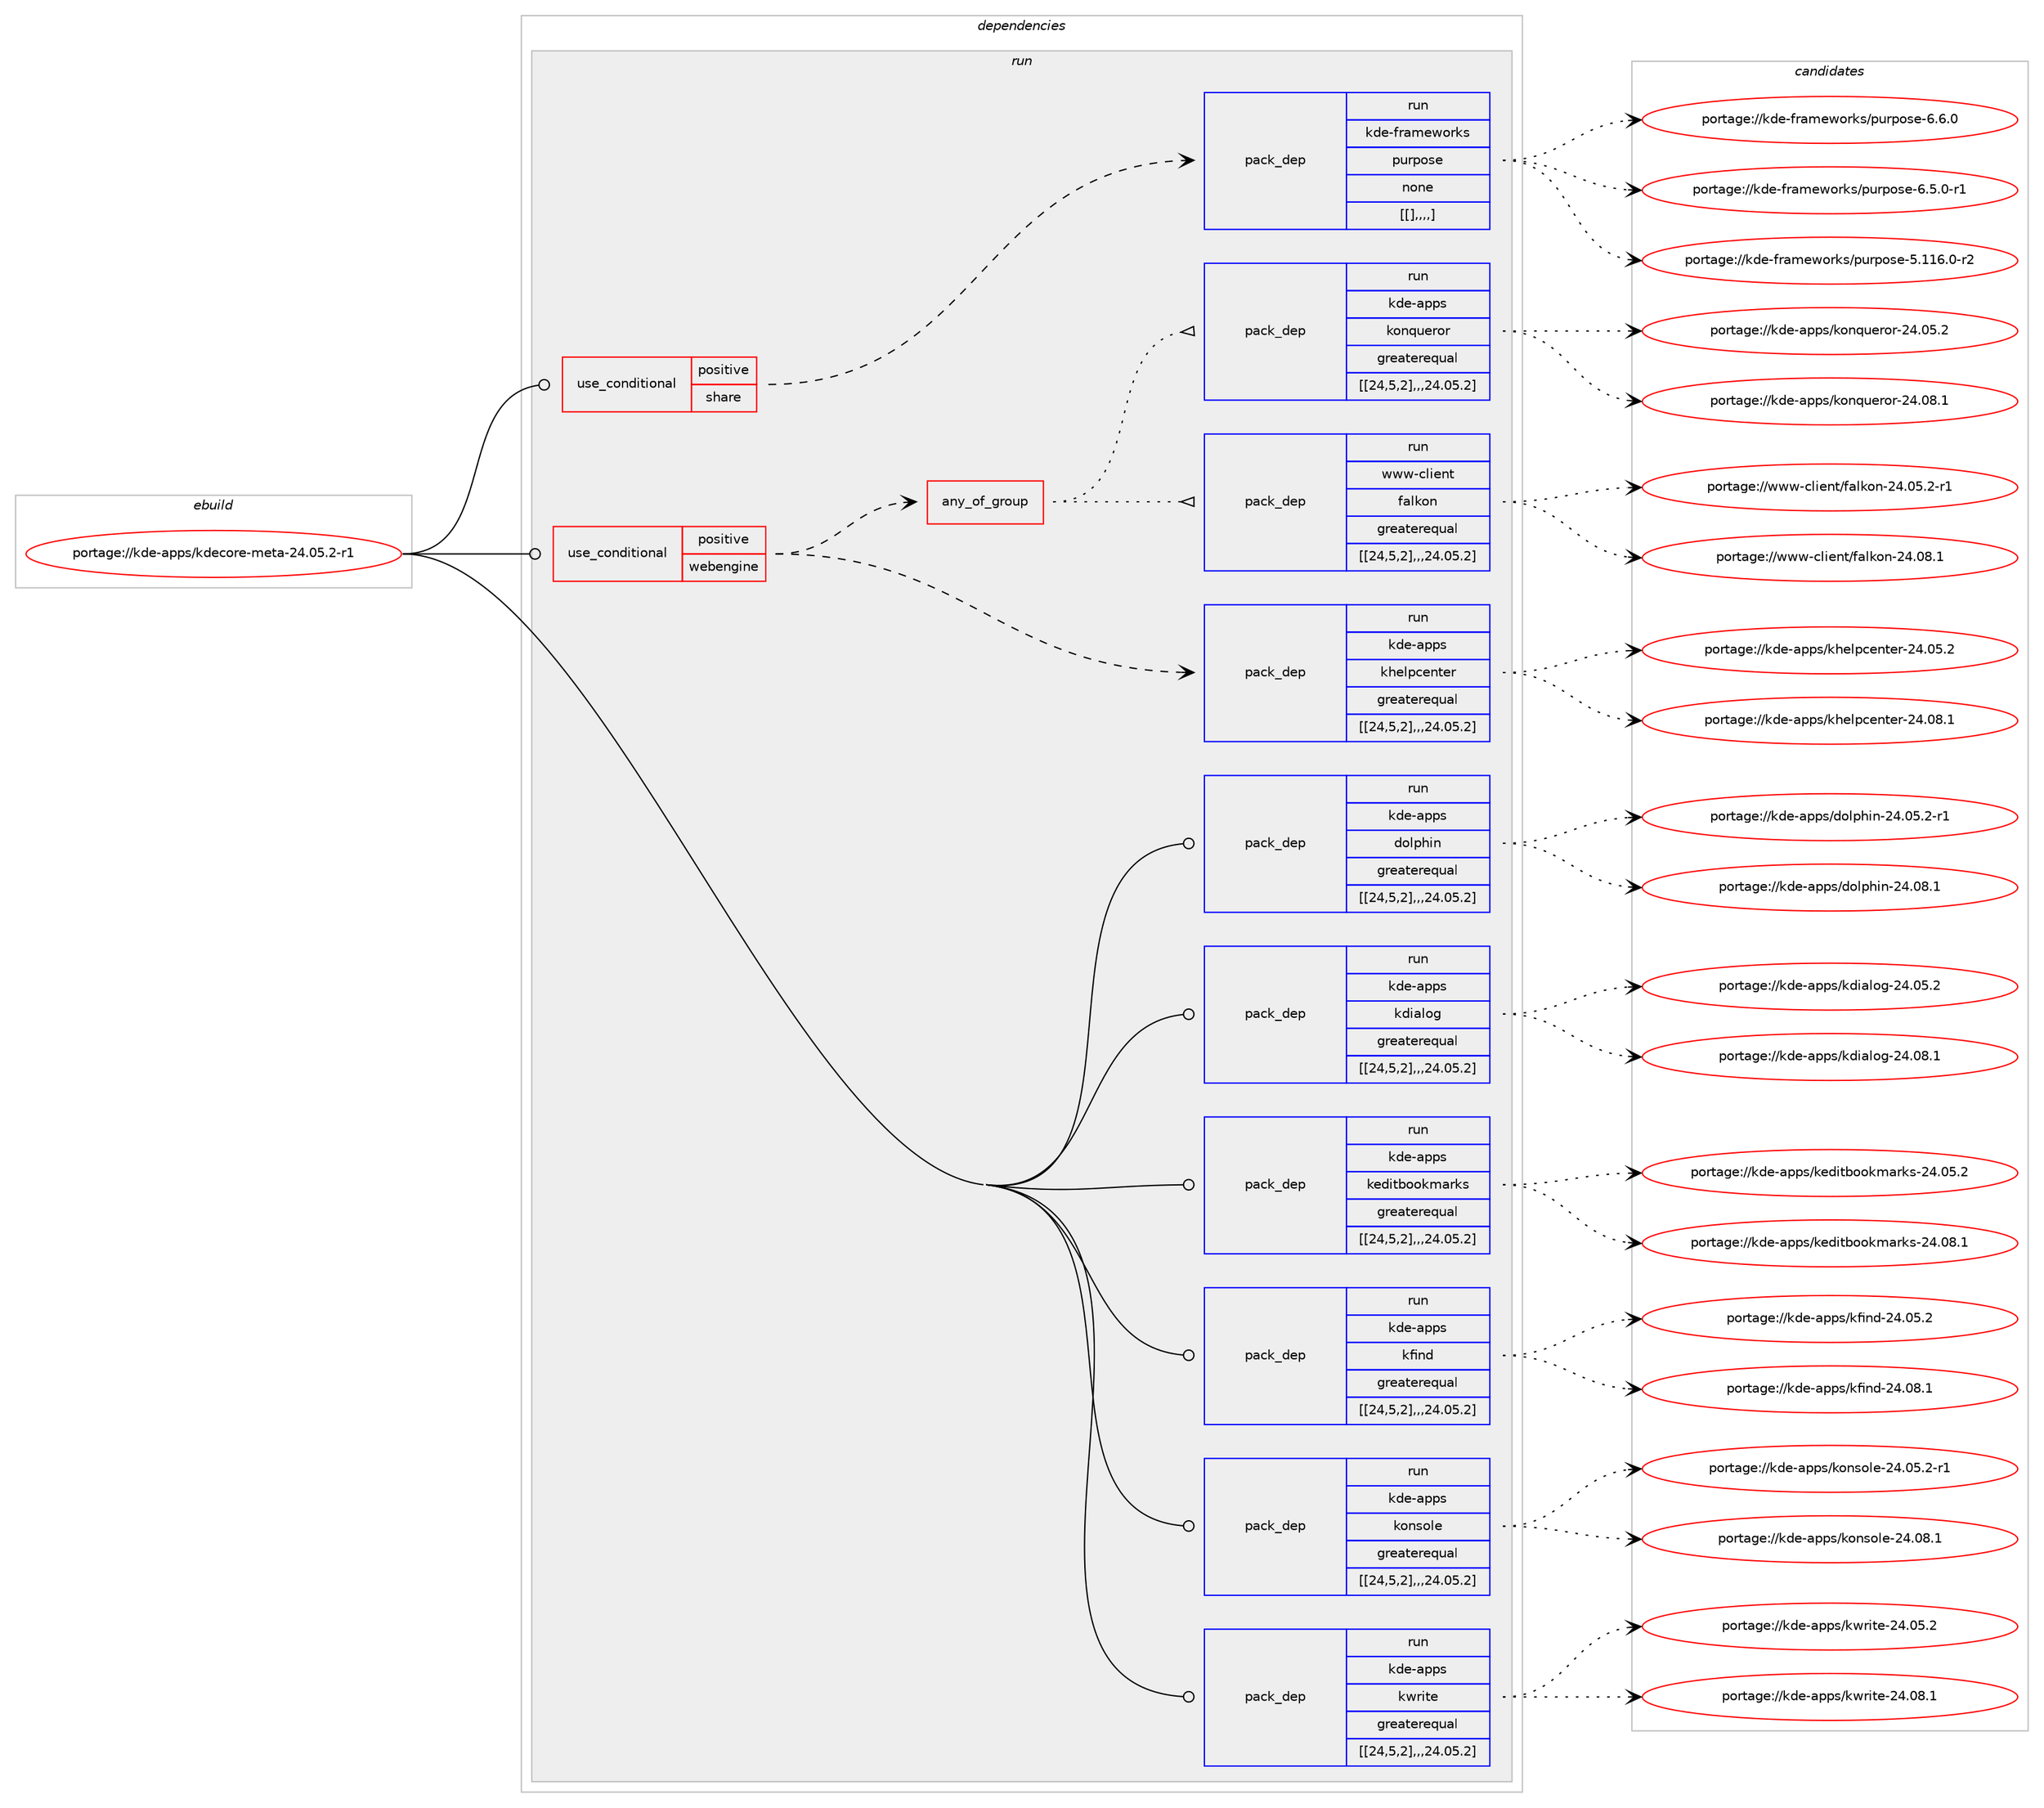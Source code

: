 digraph prolog {

# *************
# Graph options
# *************

newrank=true;
concentrate=true;
compound=true;
graph [rankdir=LR,fontname=Helvetica,fontsize=10,ranksep=1.5];#, ranksep=2.5, nodesep=0.2];
edge  [arrowhead=vee];
node  [fontname=Helvetica,fontsize=10];

# **********
# The ebuild
# **********

subgraph cluster_leftcol {
color=gray;
label=<<i>ebuild</i>>;
id [label="portage://kde-apps/kdecore-meta-24.05.2-r1", color=red, width=4, href="../kde-apps/kdecore-meta-24.05.2-r1.svg"];
}

# ****************
# The dependencies
# ****************

subgraph cluster_midcol {
color=gray;
label=<<i>dependencies</i>>;
subgraph cluster_compile {
fillcolor="#eeeeee";
style=filled;
label=<<i>compile</i>>;
}
subgraph cluster_compileandrun {
fillcolor="#eeeeee";
style=filled;
label=<<i>compile and run</i>>;
}
subgraph cluster_run {
fillcolor="#eeeeee";
style=filled;
label=<<i>run</i>>;
subgraph cond69676 {
dependency257095 [label=<<TABLE BORDER="0" CELLBORDER="1" CELLSPACING="0" CELLPADDING="4"><TR><TD ROWSPAN="3" CELLPADDING="10">use_conditional</TD></TR><TR><TD>positive</TD></TR><TR><TD>share</TD></TR></TABLE>>, shape=none, color=red];
subgraph pack185679 {
dependency257096 [label=<<TABLE BORDER="0" CELLBORDER="1" CELLSPACING="0" CELLPADDING="4" WIDTH="220"><TR><TD ROWSPAN="6" CELLPADDING="30">pack_dep</TD></TR><TR><TD WIDTH="110">run</TD></TR><TR><TD>kde-frameworks</TD></TR><TR><TD>purpose</TD></TR><TR><TD>none</TD></TR><TR><TD>[[],,,,]</TD></TR></TABLE>>, shape=none, color=blue];
}
dependency257095:e -> dependency257096:w [weight=20,style="dashed",arrowhead="vee"];
}
id:e -> dependency257095:w [weight=20,style="solid",arrowhead="odot"];
subgraph cond69677 {
dependency257097 [label=<<TABLE BORDER="0" CELLBORDER="1" CELLSPACING="0" CELLPADDING="4"><TR><TD ROWSPAN="3" CELLPADDING="10">use_conditional</TD></TR><TR><TD>positive</TD></TR><TR><TD>webengine</TD></TR></TABLE>>, shape=none, color=red];
subgraph pack185680 {
dependency257098 [label=<<TABLE BORDER="0" CELLBORDER="1" CELLSPACING="0" CELLPADDING="4" WIDTH="220"><TR><TD ROWSPAN="6" CELLPADDING="30">pack_dep</TD></TR><TR><TD WIDTH="110">run</TD></TR><TR><TD>kde-apps</TD></TR><TR><TD>khelpcenter</TD></TR><TR><TD>greaterequal</TD></TR><TR><TD>[[24,5,2],,,24.05.2]</TD></TR></TABLE>>, shape=none, color=blue];
}
dependency257097:e -> dependency257098:w [weight=20,style="dashed",arrowhead="vee"];
subgraph any1580 {
dependency257099 [label=<<TABLE BORDER="0" CELLBORDER="1" CELLSPACING="0" CELLPADDING="4"><TR><TD CELLPADDING="10">any_of_group</TD></TR></TABLE>>, shape=none, color=red];subgraph pack185681 {
dependency257100 [label=<<TABLE BORDER="0" CELLBORDER="1" CELLSPACING="0" CELLPADDING="4" WIDTH="220"><TR><TD ROWSPAN="6" CELLPADDING="30">pack_dep</TD></TR><TR><TD WIDTH="110">run</TD></TR><TR><TD>www-client</TD></TR><TR><TD>falkon</TD></TR><TR><TD>greaterequal</TD></TR><TR><TD>[[24,5,2],,,24.05.2]</TD></TR></TABLE>>, shape=none, color=blue];
}
dependency257099:e -> dependency257100:w [weight=20,style="dotted",arrowhead="oinv"];
subgraph pack185682 {
dependency257101 [label=<<TABLE BORDER="0" CELLBORDER="1" CELLSPACING="0" CELLPADDING="4" WIDTH="220"><TR><TD ROWSPAN="6" CELLPADDING="30">pack_dep</TD></TR><TR><TD WIDTH="110">run</TD></TR><TR><TD>kde-apps</TD></TR><TR><TD>konqueror</TD></TR><TR><TD>greaterequal</TD></TR><TR><TD>[[24,5,2],,,24.05.2]</TD></TR></TABLE>>, shape=none, color=blue];
}
dependency257099:e -> dependency257101:w [weight=20,style="dotted",arrowhead="oinv"];
}
dependency257097:e -> dependency257099:w [weight=20,style="dashed",arrowhead="vee"];
}
id:e -> dependency257097:w [weight=20,style="solid",arrowhead="odot"];
subgraph pack185683 {
dependency257102 [label=<<TABLE BORDER="0" CELLBORDER="1" CELLSPACING="0" CELLPADDING="4" WIDTH="220"><TR><TD ROWSPAN="6" CELLPADDING="30">pack_dep</TD></TR><TR><TD WIDTH="110">run</TD></TR><TR><TD>kde-apps</TD></TR><TR><TD>dolphin</TD></TR><TR><TD>greaterequal</TD></TR><TR><TD>[[24,5,2],,,24.05.2]</TD></TR></TABLE>>, shape=none, color=blue];
}
id:e -> dependency257102:w [weight=20,style="solid",arrowhead="odot"];
subgraph pack185684 {
dependency257103 [label=<<TABLE BORDER="0" CELLBORDER="1" CELLSPACING="0" CELLPADDING="4" WIDTH="220"><TR><TD ROWSPAN="6" CELLPADDING="30">pack_dep</TD></TR><TR><TD WIDTH="110">run</TD></TR><TR><TD>kde-apps</TD></TR><TR><TD>kdialog</TD></TR><TR><TD>greaterequal</TD></TR><TR><TD>[[24,5,2],,,24.05.2]</TD></TR></TABLE>>, shape=none, color=blue];
}
id:e -> dependency257103:w [weight=20,style="solid",arrowhead="odot"];
subgraph pack185685 {
dependency257104 [label=<<TABLE BORDER="0" CELLBORDER="1" CELLSPACING="0" CELLPADDING="4" WIDTH="220"><TR><TD ROWSPAN="6" CELLPADDING="30">pack_dep</TD></TR><TR><TD WIDTH="110">run</TD></TR><TR><TD>kde-apps</TD></TR><TR><TD>keditbookmarks</TD></TR><TR><TD>greaterequal</TD></TR><TR><TD>[[24,5,2],,,24.05.2]</TD></TR></TABLE>>, shape=none, color=blue];
}
id:e -> dependency257104:w [weight=20,style="solid",arrowhead="odot"];
subgraph pack185686 {
dependency257105 [label=<<TABLE BORDER="0" CELLBORDER="1" CELLSPACING="0" CELLPADDING="4" WIDTH="220"><TR><TD ROWSPAN="6" CELLPADDING="30">pack_dep</TD></TR><TR><TD WIDTH="110">run</TD></TR><TR><TD>kde-apps</TD></TR><TR><TD>kfind</TD></TR><TR><TD>greaterequal</TD></TR><TR><TD>[[24,5,2],,,24.05.2]</TD></TR></TABLE>>, shape=none, color=blue];
}
id:e -> dependency257105:w [weight=20,style="solid",arrowhead="odot"];
subgraph pack185687 {
dependency257106 [label=<<TABLE BORDER="0" CELLBORDER="1" CELLSPACING="0" CELLPADDING="4" WIDTH="220"><TR><TD ROWSPAN="6" CELLPADDING="30">pack_dep</TD></TR><TR><TD WIDTH="110">run</TD></TR><TR><TD>kde-apps</TD></TR><TR><TD>konsole</TD></TR><TR><TD>greaterequal</TD></TR><TR><TD>[[24,5,2],,,24.05.2]</TD></TR></TABLE>>, shape=none, color=blue];
}
id:e -> dependency257106:w [weight=20,style="solid",arrowhead="odot"];
subgraph pack185688 {
dependency257107 [label=<<TABLE BORDER="0" CELLBORDER="1" CELLSPACING="0" CELLPADDING="4" WIDTH="220"><TR><TD ROWSPAN="6" CELLPADDING="30">pack_dep</TD></TR><TR><TD WIDTH="110">run</TD></TR><TR><TD>kde-apps</TD></TR><TR><TD>kwrite</TD></TR><TR><TD>greaterequal</TD></TR><TR><TD>[[24,5,2],,,24.05.2]</TD></TR></TABLE>>, shape=none, color=blue];
}
id:e -> dependency257107:w [weight=20,style="solid",arrowhead="odot"];
}
}

# **************
# The candidates
# **************

subgraph cluster_choices {
rank=same;
color=gray;
label=<<i>candidates</i>>;

subgraph choice185679 {
color=black;
nodesep=1;
choice107100101451021149710910111911111410711547112117114112111115101455446544648 [label="portage://kde-frameworks/purpose-6.6.0", color=red, width=4,href="../kde-frameworks/purpose-6.6.0.svg"];
choice1071001014510211497109101119111114107115471121171141121111151014554465346484511449 [label="portage://kde-frameworks/purpose-6.5.0-r1", color=red, width=4,href="../kde-frameworks/purpose-6.5.0-r1.svg"];
choice10710010145102114971091011191111141071154711211711411211111510145534649495446484511450 [label="portage://kde-frameworks/purpose-5.116.0-r2", color=red, width=4,href="../kde-frameworks/purpose-5.116.0-r2.svg"];
dependency257096:e -> choice107100101451021149710910111911111410711547112117114112111115101455446544648:w [style=dotted,weight="100"];
dependency257096:e -> choice1071001014510211497109101119111114107115471121171141121111151014554465346484511449:w [style=dotted,weight="100"];
dependency257096:e -> choice10710010145102114971091011191111141071154711211711411211111510145534649495446484511450:w [style=dotted,weight="100"];
}
subgraph choice185680 {
color=black;
nodesep=1;
choice107100101459711211211547107104101108112991011101161011144550524648564649 [label="portage://kde-apps/khelpcenter-24.08.1", color=red, width=4,href="../kde-apps/khelpcenter-24.08.1.svg"];
choice107100101459711211211547107104101108112991011101161011144550524648534650 [label="portage://kde-apps/khelpcenter-24.05.2", color=red, width=4,href="../kde-apps/khelpcenter-24.05.2.svg"];
dependency257098:e -> choice107100101459711211211547107104101108112991011101161011144550524648564649:w [style=dotted,weight="100"];
dependency257098:e -> choice107100101459711211211547107104101108112991011101161011144550524648534650:w [style=dotted,weight="100"];
}
subgraph choice185681 {
color=black;
nodesep=1;
choice119119119459910810510111011647102971081071111104550524648564649 [label="portage://www-client/falkon-24.08.1", color=red, width=4,href="../www-client/falkon-24.08.1.svg"];
choice1191191194599108105101110116471029710810711111045505246485346504511449 [label="portage://www-client/falkon-24.05.2-r1", color=red, width=4,href="../www-client/falkon-24.05.2-r1.svg"];
dependency257100:e -> choice119119119459910810510111011647102971081071111104550524648564649:w [style=dotted,weight="100"];
dependency257100:e -> choice1191191194599108105101110116471029710810711111045505246485346504511449:w [style=dotted,weight="100"];
}
subgraph choice185682 {
color=black;
nodesep=1;
choice1071001014597112112115471071111101131171011141111144550524648564649 [label="portage://kde-apps/konqueror-24.08.1", color=red, width=4,href="../kde-apps/konqueror-24.08.1.svg"];
choice1071001014597112112115471071111101131171011141111144550524648534650 [label="portage://kde-apps/konqueror-24.05.2", color=red, width=4,href="../kde-apps/konqueror-24.05.2.svg"];
dependency257101:e -> choice1071001014597112112115471071111101131171011141111144550524648564649:w [style=dotted,weight="100"];
dependency257101:e -> choice1071001014597112112115471071111101131171011141111144550524648534650:w [style=dotted,weight="100"];
}
subgraph choice185683 {
color=black;
nodesep=1;
choice1071001014597112112115471001111081121041051104550524648564649 [label="portage://kde-apps/dolphin-24.08.1", color=red, width=4,href="../kde-apps/dolphin-24.08.1.svg"];
choice10710010145971121121154710011110811210410511045505246485346504511449 [label="portage://kde-apps/dolphin-24.05.2-r1", color=red, width=4,href="../kde-apps/dolphin-24.05.2-r1.svg"];
dependency257102:e -> choice1071001014597112112115471001111081121041051104550524648564649:w [style=dotted,weight="100"];
dependency257102:e -> choice10710010145971121121154710011110811210410511045505246485346504511449:w [style=dotted,weight="100"];
}
subgraph choice185684 {
color=black;
nodesep=1;
choice107100101459711211211547107100105971081111034550524648564649 [label="portage://kde-apps/kdialog-24.08.1", color=red, width=4,href="../kde-apps/kdialog-24.08.1.svg"];
choice107100101459711211211547107100105971081111034550524648534650 [label="portage://kde-apps/kdialog-24.05.2", color=red, width=4,href="../kde-apps/kdialog-24.05.2.svg"];
dependency257103:e -> choice107100101459711211211547107100105971081111034550524648564649:w [style=dotted,weight="100"];
dependency257103:e -> choice107100101459711211211547107100105971081111034550524648534650:w [style=dotted,weight="100"];
}
subgraph choice185685 {
color=black;
nodesep=1;
choice10710010145971121121154710710110010511698111111107109971141071154550524648564649 [label="portage://kde-apps/keditbookmarks-24.08.1", color=red, width=4,href="../kde-apps/keditbookmarks-24.08.1.svg"];
choice10710010145971121121154710710110010511698111111107109971141071154550524648534650 [label="portage://kde-apps/keditbookmarks-24.05.2", color=red, width=4,href="../kde-apps/keditbookmarks-24.05.2.svg"];
dependency257104:e -> choice10710010145971121121154710710110010511698111111107109971141071154550524648564649:w [style=dotted,weight="100"];
dependency257104:e -> choice10710010145971121121154710710110010511698111111107109971141071154550524648534650:w [style=dotted,weight="100"];
}
subgraph choice185686 {
color=black;
nodesep=1;
choice1071001014597112112115471071021051101004550524648564649 [label="portage://kde-apps/kfind-24.08.1", color=red, width=4,href="../kde-apps/kfind-24.08.1.svg"];
choice1071001014597112112115471071021051101004550524648534650 [label="portage://kde-apps/kfind-24.05.2", color=red, width=4,href="../kde-apps/kfind-24.05.2.svg"];
dependency257105:e -> choice1071001014597112112115471071021051101004550524648564649:w [style=dotted,weight="100"];
dependency257105:e -> choice1071001014597112112115471071021051101004550524648534650:w [style=dotted,weight="100"];
}
subgraph choice185687 {
color=black;
nodesep=1;
choice1071001014597112112115471071111101151111081014550524648564649 [label="portage://kde-apps/konsole-24.08.1", color=red, width=4,href="../kde-apps/konsole-24.08.1.svg"];
choice10710010145971121121154710711111011511110810145505246485346504511449 [label="portage://kde-apps/konsole-24.05.2-r1", color=red, width=4,href="../kde-apps/konsole-24.05.2-r1.svg"];
dependency257106:e -> choice1071001014597112112115471071111101151111081014550524648564649:w [style=dotted,weight="100"];
dependency257106:e -> choice10710010145971121121154710711111011511110810145505246485346504511449:w [style=dotted,weight="100"];
}
subgraph choice185688 {
color=black;
nodesep=1;
choice1071001014597112112115471071191141051161014550524648564649 [label="portage://kde-apps/kwrite-24.08.1", color=red, width=4,href="../kde-apps/kwrite-24.08.1.svg"];
choice1071001014597112112115471071191141051161014550524648534650 [label="portage://kde-apps/kwrite-24.05.2", color=red, width=4,href="../kde-apps/kwrite-24.05.2.svg"];
dependency257107:e -> choice1071001014597112112115471071191141051161014550524648564649:w [style=dotted,weight="100"];
dependency257107:e -> choice1071001014597112112115471071191141051161014550524648534650:w [style=dotted,weight="100"];
}
}

}
